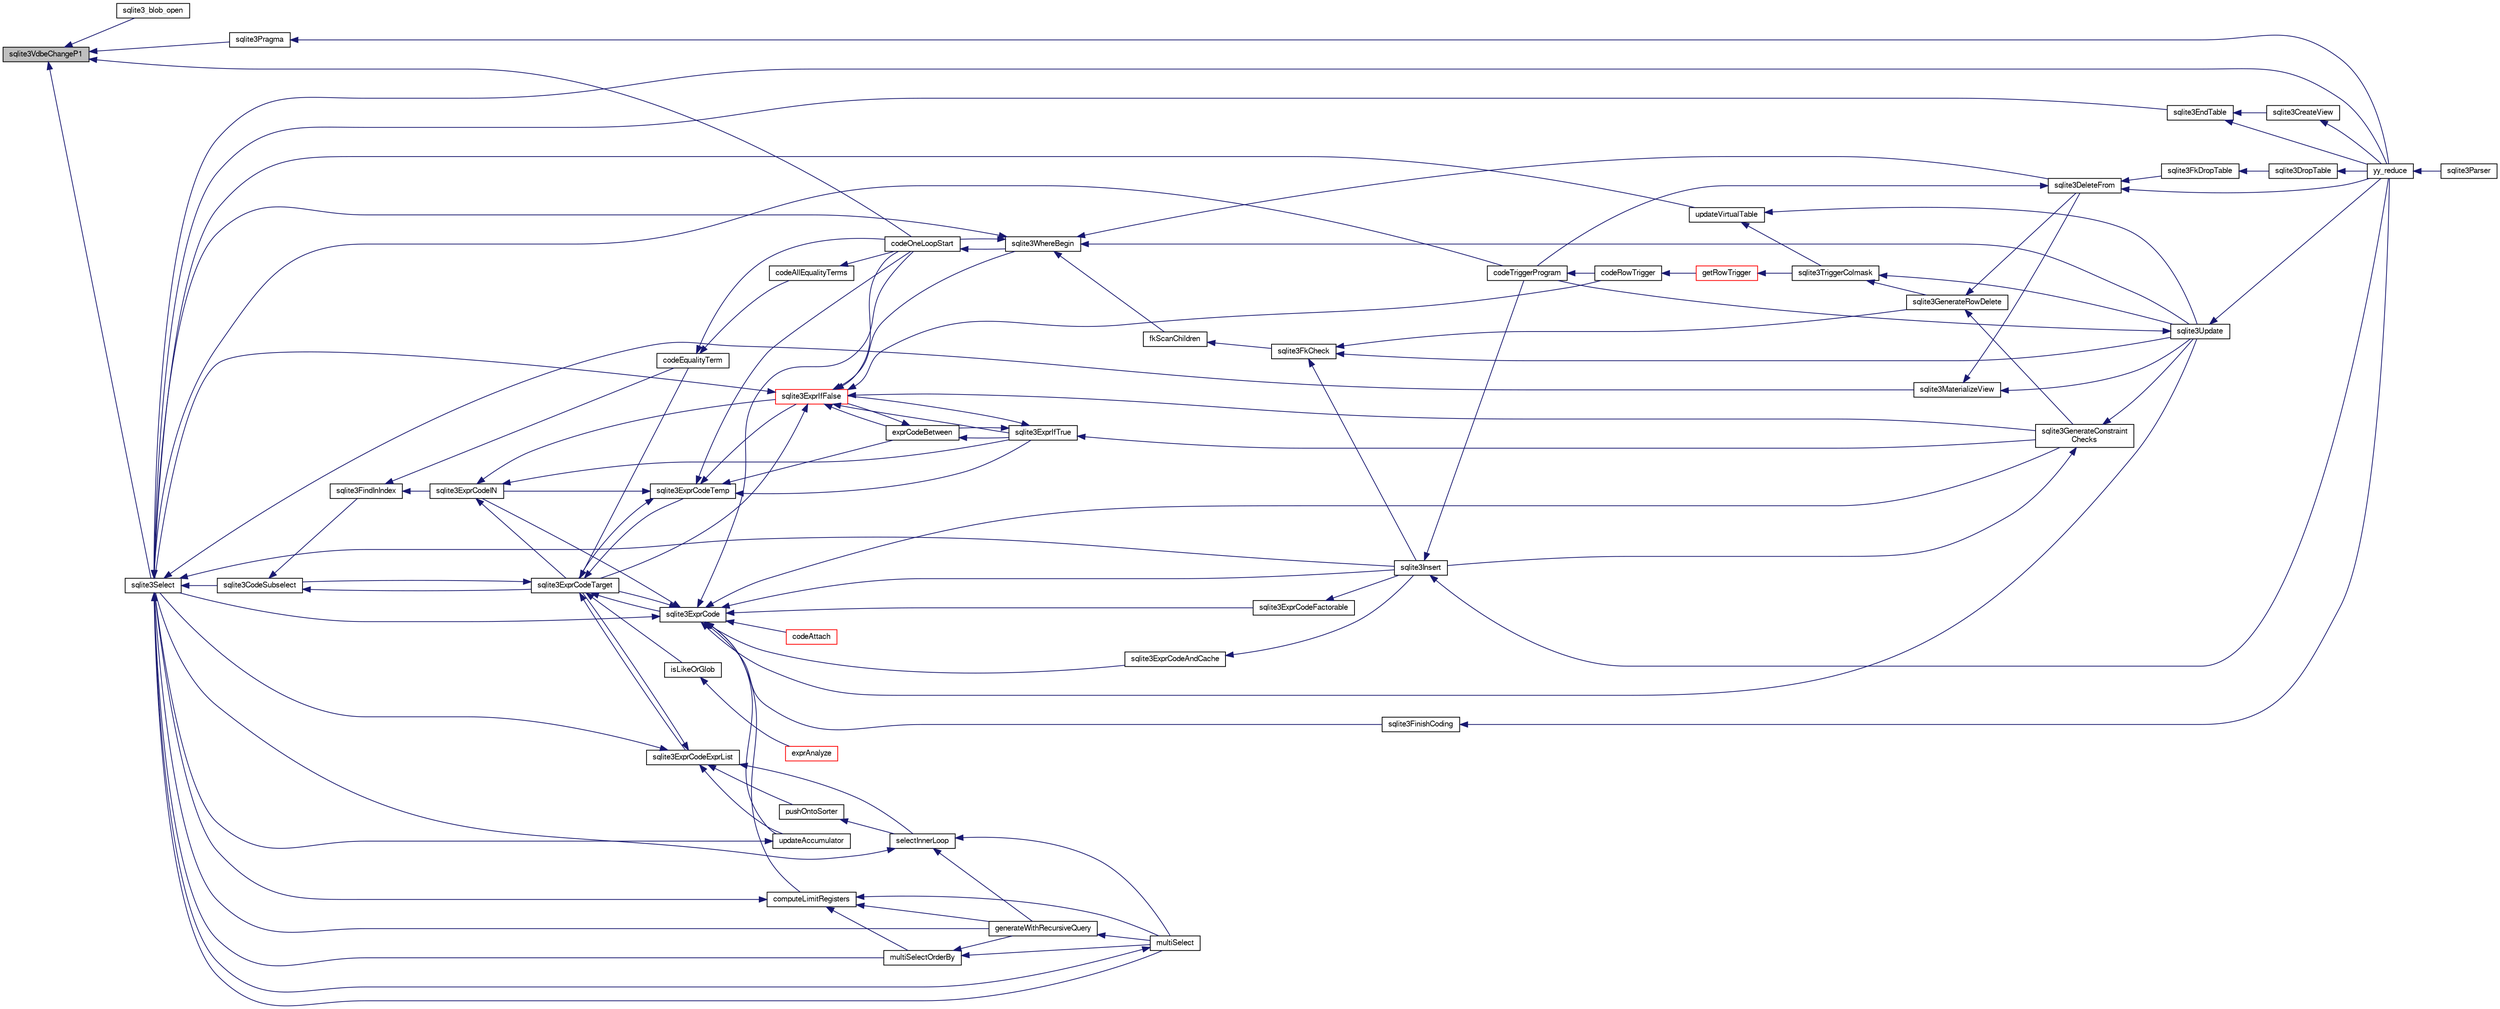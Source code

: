 digraph "sqlite3VdbeChangeP1"
{
  edge [fontname="FreeSans",fontsize="10",labelfontname="FreeSans",labelfontsize="10"];
  node [fontname="FreeSans",fontsize="10",shape=record];
  rankdir="LR";
  Node745717 [label="sqlite3VdbeChangeP1",height=0.2,width=0.4,color="black", fillcolor="grey75", style="filled", fontcolor="black"];
  Node745717 -> Node745718 [dir="back",color="midnightblue",fontsize="10",style="solid",fontname="FreeSans"];
  Node745718 [label="sqlite3_blob_open",height=0.2,width=0.4,color="black", fillcolor="white", style="filled",URL="$sqlite3_8h.html#adb8ad839a5bdd62a43785132bc7dd518"];
  Node745717 -> Node745719 [dir="back",color="midnightblue",fontsize="10",style="solid",fontname="FreeSans"];
  Node745719 [label="sqlite3Pragma",height=0.2,width=0.4,color="black", fillcolor="white", style="filled",URL="$sqlite3_8c.html#a111391370f58f8e6a6eca51fd34d62ed"];
  Node745719 -> Node745720 [dir="back",color="midnightblue",fontsize="10",style="solid",fontname="FreeSans"];
  Node745720 [label="yy_reduce",height=0.2,width=0.4,color="black", fillcolor="white", style="filled",URL="$sqlite3_8c.html#a7c419a9b25711c666a9a2449ef377f14"];
  Node745720 -> Node745721 [dir="back",color="midnightblue",fontsize="10",style="solid",fontname="FreeSans"];
  Node745721 [label="sqlite3Parser",height=0.2,width=0.4,color="black", fillcolor="white", style="filled",URL="$sqlite3_8c.html#a0327d71a5fabe0b6a343d78a2602e72a"];
  Node745717 -> Node745722 [dir="back",color="midnightblue",fontsize="10",style="solid",fontname="FreeSans"];
  Node745722 [label="sqlite3Select",height=0.2,width=0.4,color="black", fillcolor="white", style="filled",URL="$sqlite3_8c.html#a2465ee8c956209ba4b272477b7c21a45"];
  Node745722 -> Node745723 [dir="back",color="midnightblue",fontsize="10",style="solid",fontname="FreeSans"];
  Node745723 [label="sqlite3CodeSubselect",height=0.2,width=0.4,color="black", fillcolor="white", style="filled",URL="$sqlite3_8c.html#aa69b46d2204a1d1b110107a1be12ee0c"];
  Node745723 -> Node745724 [dir="back",color="midnightblue",fontsize="10",style="solid",fontname="FreeSans"];
  Node745724 [label="sqlite3FindInIndex",height=0.2,width=0.4,color="black", fillcolor="white", style="filled",URL="$sqlite3_8c.html#af7d8c56ab0231f44bb5f87b3fafeffb2"];
  Node745724 -> Node745725 [dir="back",color="midnightblue",fontsize="10",style="solid",fontname="FreeSans"];
  Node745725 [label="sqlite3ExprCodeIN",height=0.2,width=0.4,color="black", fillcolor="white", style="filled",URL="$sqlite3_8c.html#ad9cf4f5b5ffb90c24a4a0900c8626193"];
  Node745725 -> Node745726 [dir="back",color="midnightblue",fontsize="10",style="solid",fontname="FreeSans"];
  Node745726 [label="sqlite3ExprCodeTarget",height=0.2,width=0.4,color="black", fillcolor="white", style="filled",URL="$sqlite3_8c.html#a4f308397a0a3ed299ed31aaa1ae2a293"];
  Node745726 -> Node745723 [dir="back",color="midnightblue",fontsize="10",style="solid",fontname="FreeSans"];
  Node745726 -> Node745727 [dir="back",color="midnightblue",fontsize="10",style="solid",fontname="FreeSans"];
  Node745727 [label="sqlite3ExprCodeTemp",height=0.2,width=0.4,color="black", fillcolor="white", style="filled",URL="$sqlite3_8c.html#a3bc5c1ccb3c5851847e2aeb4a84ae1fc"];
  Node745727 -> Node745725 [dir="back",color="midnightblue",fontsize="10",style="solid",fontname="FreeSans"];
  Node745727 -> Node745726 [dir="back",color="midnightblue",fontsize="10",style="solid",fontname="FreeSans"];
  Node745727 -> Node745728 [dir="back",color="midnightblue",fontsize="10",style="solid",fontname="FreeSans"];
  Node745728 [label="exprCodeBetween",height=0.2,width=0.4,color="black", fillcolor="white", style="filled",URL="$sqlite3_8c.html#abd053493214542bca8f406f42145d173"];
  Node745728 -> Node745729 [dir="back",color="midnightblue",fontsize="10",style="solid",fontname="FreeSans"];
  Node745729 [label="sqlite3ExprIfTrue",height=0.2,width=0.4,color="black", fillcolor="white", style="filled",URL="$sqlite3_8c.html#ad93a55237c23e1b743ab1f59df1a1444"];
  Node745729 -> Node745728 [dir="back",color="midnightblue",fontsize="10",style="solid",fontname="FreeSans"];
  Node745729 -> Node745730 [dir="back",color="midnightblue",fontsize="10",style="solid",fontname="FreeSans"];
  Node745730 [label="sqlite3ExprIfFalse",height=0.2,width=0.4,color="red", fillcolor="white", style="filled",URL="$sqlite3_8c.html#af97ecccb5d56e321e118414b08f65b71"];
  Node745730 -> Node745726 [dir="back",color="midnightblue",fontsize="10",style="solid",fontname="FreeSans"];
  Node745730 -> Node745728 [dir="back",color="midnightblue",fontsize="10",style="solid",fontname="FreeSans"];
  Node745730 -> Node745729 [dir="back",color="midnightblue",fontsize="10",style="solid",fontname="FreeSans"];
  Node745730 -> Node745755 [dir="back",color="midnightblue",fontsize="10",style="solid",fontname="FreeSans"];
  Node745755 [label="sqlite3GenerateConstraint\lChecks",height=0.2,width=0.4,color="black", fillcolor="white", style="filled",URL="$sqlite3_8c.html#aef639c1e6a0c0a67ca6e7690ad931bd2"];
  Node745755 -> Node745753 [dir="back",color="midnightblue",fontsize="10",style="solid",fontname="FreeSans"];
  Node745753 [label="sqlite3Insert",height=0.2,width=0.4,color="black", fillcolor="white", style="filled",URL="$sqlite3_8c.html#a5b17c9c2000bae6bdff8e6be48d7dc2b"];
  Node745753 -> Node745746 [dir="back",color="midnightblue",fontsize="10",style="solid",fontname="FreeSans"];
  Node745746 [label="codeTriggerProgram",height=0.2,width=0.4,color="black", fillcolor="white", style="filled",URL="$sqlite3_8c.html#a120801f59d9281d201d2ff4b2606836e"];
  Node745746 -> Node745747 [dir="back",color="midnightblue",fontsize="10",style="solid",fontname="FreeSans"];
  Node745747 [label="codeRowTrigger",height=0.2,width=0.4,color="black", fillcolor="white", style="filled",URL="$sqlite3_8c.html#a463cea5aaaf388b560b206570a0022fc"];
  Node745747 -> Node745748 [dir="back",color="midnightblue",fontsize="10",style="solid",fontname="FreeSans"];
  Node745748 [label="getRowTrigger",height=0.2,width=0.4,color="red", fillcolor="white", style="filled",URL="$sqlite3_8c.html#a69626ef20b540d1a2b19cf56f3f45689"];
  Node745748 -> Node745754 [dir="back",color="midnightblue",fontsize="10",style="solid",fontname="FreeSans"];
  Node745754 [label="sqlite3TriggerColmask",height=0.2,width=0.4,color="black", fillcolor="white", style="filled",URL="$sqlite3_8c.html#acace8e99e37ae5e84ea03c65e820c540"];
  Node745754 -> Node745742 [dir="back",color="midnightblue",fontsize="10",style="solid",fontname="FreeSans"];
  Node745742 [label="sqlite3GenerateRowDelete",height=0.2,width=0.4,color="black", fillcolor="white", style="filled",URL="$sqlite3_8c.html#a2c76cbf3027fc18fdbb8cb4cd96b77d9"];
  Node745742 -> Node745743 [dir="back",color="midnightblue",fontsize="10",style="solid",fontname="FreeSans"];
  Node745743 [label="sqlite3DeleteFrom",height=0.2,width=0.4,color="black", fillcolor="white", style="filled",URL="$sqlite3_8c.html#ab9b4b45349188b49eabb23f94608a091"];
  Node745743 -> Node745744 [dir="back",color="midnightblue",fontsize="10",style="solid",fontname="FreeSans"];
  Node745744 [label="sqlite3FkDropTable",height=0.2,width=0.4,color="black", fillcolor="white", style="filled",URL="$sqlite3_8c.html#a1218c6fc74e89152ceaa4760e82f5ef9"];
  Node745744 -> Node745745 [dir="back",color="midnightblue",fontsize="10",style="solid",fontname="FreeSans"];
  Node745745 [label="sqlite3DropTable",height=0.2,width=0.4,color="black", fillcolor="white", style="filled",URL="$sqlite3_8c.html#a5534f77364b5568783c0e50db3c9defb"];
  Node745745 -> Node745720 [dir="back",color="midnightblue",fontsize="10",style="solid",fontname="FreeSans"];
  Node745743 -> Node745746 [dir="back",color="midnightblue",fontsize="10",style="solid",fontname="FreeSans"];
  Node745743 -> Node745720 [dir="back",color="midnightblue",fontsize="10",style="solid",fontname="FreeSans"];
  Node745742 -> Node745755 [dir="back",color="midnightblue",fontsize="10",style="solid",fontname="FreeSans"];
  Node745754 -> Node745751 [dir="back",color="midnightblue",fontsize="10",style="solid",fontname="FreeSans"];
  Node745751 [label="sqlite3Update",height=0.2,width=0.4,color="black", fillcolor="white", style="filled",URL="$sqlite3_8c.html#ac5aa67c46e8cc8174566fabe6809fafa"];
  Node745751 -> Node745746 [dir="back",color="midnightblue",fontsize="10",style="solid",fontname="FreeSans"];
  Node745751 -> Node745720 [dir="back",color="midnightblue",fontsize="10",style="solid",fontname="FreeSans"];
  Node745753 -> Node745720 [dir="back",color="midnightblue",fontsize="10",style="solid",fontname="FreeSans"];
  Node745755 -> Node745751 [dir="back",color="midnightblue",fontsize="10",style="solid",fontname="FreeSans"];
  Node745730 -> Node745722 [dir="back",color="midnightblue",fontsize="10",style="solid",fontname="FreeSans"];
  Node745730 -> Node745747 [dir="back",color="midnightblue",fontsize="10",style="solid",fontname="FreeSans"];
  Node745730 -> Node745760 [dir="back",color="midnightblue",fontsize="10",style="solid",fontname="FreeSans"];
  Node745760 [label="codeOneLoopStart",height=0.2,width=0.4,color="black", fillcolor="white", style="filled",URL="$sqlite3_8c.html#aa868875120b151c169cc79139ed6e008"];
  Node745760 -> Node745757 [dir="back",color="midnightblue",fontsize="10",style="solid",fontname="FreeSans"];
  Node745757 [label="sqlite3WhereBegin",height=0.2,width=0.4,color="black", fillcolor="white", style="filled",URL="$sqlite3_8c.html#acad049f5c9a96a8118cffd5e5ce89f7c"];
  Node745757 -> Node745743 [dir="back",color="midnightblue",fontsize="10",style="solid",fontname="FreeSans"];
  Node745757 -> Node745758 [dir="back",color="midnightblue",fontsize="10",style="solid",fontname="FreeSans"];
  Node745758 [label="fkScanChildren",height=0.2,width=0.4,color="black", fillcolor="white", style="filled",URL="$sqlite3_8c.html#a67c9dcb484336b3155e7a82a037d4691"];
  Node745758 -> Node745759 [dir="back",color="midnightblue",fontsize="10",style="solid",fontname="FreeSans"];
  Node745759 [label="sqlite3FkCheck",height=0.2,width=0.4,color="black", fillcolor="white", style="filled",URL="$sqlite3_8c.html#aa38fb76c7d6f48f19772877a41703b92"];
  Node745759 -> Node745742 [dir="back",color="midnightblue",fontsize="10",style="solid",fontname="FreeSans"];
  Node745759 -> Node745753 [dir="back",color="midnightblue",fontsize="10",style="solid",fontname="FreeSans"];
  Node745759 -> Node745751 [dir="back",color="midnightblue",fontsize="10",style="solid",fontname="FreeSans"];
  Node745757 -> Node745722 [dir="back",color="midnightblue",fontsize="10",style="solid",fontname="FreeSans"];
  Node745757 -> Node745751 [dir="back",color="midnightblue",fontsize="10",style="solid",fontname="FreeSans"];
  Node745757 -> Node745760 [dir="back",color="midnightblue",fontsize="10",style="solid",fontname="FreeSans"];
  Node745730 -> Node745757 [dir="back",color="midnightblue",fontsize="10",style="solid",fontname="FreeSans"];
  Node745729 -> Node745755 [dir="back",color="midnightblue",fontsize="10",style="solid",fontname="FreeSans"];
  Node745728 -> Node745730 [dir="back",color="midnightblue",fontsize="10",style="solid",fontname="FreeSans"];
  Node745727 -> Node745729 [dir="back",color="midnightblue",fontsize="10",style="solid",fontname="FreeSans"];
  Node745727 -> Node745730 [dir="back",color="midnightblue",fontsize="10",style="solid",fontname="FreeSans"];
  Node745727 -> Node745760 [dir="back",color="midnightblue",fontsize="10",style="solid",fontname="FreeSans"];
  Node745726 -> Node745761 [dir="back",color="midnightblue",fontsize="10",style="solid",fontname="FreeSans"];
  Node745761 [label="sqlite3ExprCode",height=0.2,width=0.4,color="black", fillcolor="white", style="filled",URL="$sqlite3_8c.html#a75f270fb0b111b86924cca4ea507b417"];
  Node745761 -> Node745725 [dir="back",color="midnightblue",fontsize="10",style="solid",fontname="FreeSans"];
  Node745761 -> Node745726 [dir="back",color="midnightblue",fontsize="10",style="solid",fontname="FreeSans"];
  Node745761 -> Node745762 [dir="back",color="midnightblue",fontsize="10",style="solid",fontname="FreeSans"];
  Node745762 [label="sqlite3ExprCodeFactorable",height=0.2,width=0.4,color="black", fillcolor="white", style="filled",URL="$sqlite3_8c.html#a843f7fd58eec5a683c1fd8435fcd1e84"];
  Node745762 -> Node745753 [dir="back",color="midnightblue",fontsize="10",style="solid",fontname="FreeSans"];
  Node745761 -> Node745763 [dir="back",color="midnightblue",fontsize="10",style="solid",fontname="FreeSans"];
  Node745763 [label="sqlite3ExprCodeAndCache",height=0.2,width=0.4,color="black", fillcolor="white", style="filled",URL="$sqlite3_8c.html#ae3e46527d9b7fc9cb9236d21a5e6b1d8"];
  Node745763 -> Node745753 [dir="back",color="midnightblue",fontsize="10",style="solid",fontname="FreeSans"];
  Node745761 -> Node745764 [dir="back",color="midnightblue",fontsize="10",style="solid",fontname="FreeSans"];
  Node745764 [label="codeAttach",height=0.2,width=0.4,color="red", fillcolor="white", style="filled",URL="$sqlite3_8c.html#ade4e9e30d828a19c191fdcb098676d5b"];
  Node745761 -> Node745767 [dir="back",color="midnightblue",fontsize="10",style="solid",fontname="FreeSans"];
  Node745767 [label="sqlite3FinishCoding",height=0.2,width=0.4,color="black", fillcolor="white", style="filled",URL="$sqlite3_8c.html#a651bc5b446c276c092705856d995b278"];
  Node745767 -> Node745720 [dir="back",color="midnightblue",fontsize="10",style="solid",fontname="FreeSans"];
  Node745761 -> Node745753 [dir="back",color="midnightblue",fontsize="10",style="solid",fontname="FreeSans"];
  Node745761 -> Node745755 [dir="back",color="midnightblue",fontsize="10",style="solid",fontname="FreeSans"];
  Node745761 -> Node745768 [dir="back",color="midnightblue",fontsize="10",style="solid",fontname="FreeSans"];
  Node745768 [label="computeLimitRegisters",height=0.2,width=0.4,color="black", fillcolor="white", style="filled",URL="$sqlite3_8c.html#ae9d37055e4905929b6f6cda5461e2f37"];
  Node745768 -> Node745769 [dir="back",color="midnightblue",fontsize="10",style="solid",fontname="FreeSans"];
  Node745769 [label="generateWithRecursiveQuery",height=0.2,width=0.4,color="black", fillcolor="white", style="filled",URL="$sqlite3_8c.html#ade2c3663fa9c3b9676507984b9483942"];
  Node745769 -> Node745770 [dir="back",color="midnightblue",fontsize="10",style="solid",fontname="FreeSans"];
  Node745770 [label="multiSelect",height=0.2,width=0.4,color="black", fillcolor="white", style="filled",URL="$sqlite3_8c.html#a6456c61f3d9b2389738753cedfa24fa7"];
  Node745770 -> Node745722 [dir="back",color="midnightblue",fontsize="10",style="solid",fontname="FreeSans"];
  Node745768 -> Node745770 [dir="back",color="midnightblue",fontsize="10",style="solid",fontname="FreeSans"];
  Node745768 -> Node745771 [dir="back",color="midnightblue",fontsize="10",style="solid",fontname="FreeSans"];
  Node745771 [label="multiSelectOrderBy",height=0.2,width=0.4,color="black", fillcolor="white", style="filled",URL="$sqlite3_8c.html#afcdb8488c6f4dfdadaf9f04bca35b808"];
  Node745771 -> Node745769 [dir="back",color="midnightblue",fontsize="10",style="solid",fontname="FreeSans"];
  Node745771 -> Node745770 [dir="back",color="midnightblue",fontsize="10",style="solid",fontname="FreeSans"];
  Node745768 -> Node745722 [dir="back",color="midnightblue",fontsize="10",style="solid",fontname="FreeSans"];
  Node745761 -> Node745772 [dir="back",color="midnightblue",fontsize="10",style="solid",fontname="FreeSans"];
  Node745772 [label="updateAccumulator",height=0.2,width=0.4,color="black", fillcolor="white", style="filled",URL="$sqlite3_8c.html#a1681660dd3ecd50c8727d6e56a537bd9"];
  Node745772 -> Node745722 [dir="back",color="midnightblue",fontsize="10",style="solid",fontname="FreeSans"];
  Node745761 -> Node745722 [dir="back",color="midnightblue",fontsize="10",style="solid",fontname="FreeSans"];
  Node745761 -> Node745751 [dir="back",color="midnightblue",fontsize="10",style="solid",fontname="FreeSans"];
  Node745761 -> Node745760 [dir="back",color="midnightblue",fontsize="10",style="solid",fontname="FreeSans"];
  Node745726 -> Node745773 [dir="back",color="midnightblue",fontsize="10",style="solid",fontname="FreeSans"];
  Node745773 [label="sqlite3ExprCodeExprList",height=0.2,width=0.4,color="black", fillcolor="white", style="filled",URL="$sqlite3_8c.html#a05b2b3dc3de7565de24eb3a2ff4e9566"];
  Node745773 -> Node745726 [dir="back",color="midnightblue",fontsize="10",style="solid",fontname="FreeSans"];
  Node745773 -> Node745774 [dir="back",color="midnightblue",fontsize="10",style="solid",fontname="FreeSans"];
  Node745774 [label="pushOntoSorter",height=0.2,width=0.4,color="black", fillcolor="white", style="filled",URL="$sqlite3_8c.html#a4555397beb584a386e7739cf022a6651"];
  Node745774 -> Node745775 [dir="back",color="midnightblue",fontsize="10",style="solid",fontname="FreeSans"];
  Node745775 [label="selectInnerLoop",height=0.2,width=0.4,color="black", fillcolor="white", style="filled",URL="$sqlite3_8c.html#ababe0933661ebe67eb0e6074bb1fd411"];
  Node745775 -> Node745769 [dir="back",color="midnightblue",fontsize="10",style="solid",fontname="FreeSans"];
  Node745775 -> Node745770 [dir="back",color="midnightblue",fontsize="10",style="solid",fontname="FreeSans"];
  Node745775 -> Node745722 [dir="back",color="midnightblue",fontsize="10",style="solid",fontname="FreeSans"];
  Node745773 -> Node745775 [dir="back",color="midnightblue",fontsize="10",style="solid",fontname="FreeSans"];
  Node745773 -> Node745772 [dir="back",color="midnightblue",fontsize="10",style="solid",fontname="FreeSans"];
  Node745773 -> Node745722 [dir="back",color="midnightblue",fontsize="10",style="solid",fontname="FreeSans"];
  Node745726 -> Node745776 [dir="back",color="midnightblue",fontsize="10",style="solid",fontname="FreeSans"];
  Node745776 [label="isLikeOrGlob",height=0.2,width=0.4,color="black", fillcolor="white", style="filled",URL="$sqlite3_8c.html#a6c38e495198bf8976f68d1a6ebd74a50"];
  Node745776 -> Node745777 [dir="back",color="midnightblue",fontsize="10",style="solid",fontname="FreeSans"];
  Node745777 [label="exprAnalyze",height=0.2,width=0.4,color="red", fillcolor="white", style="filled",URL="$sqlite3_8c.html#acb10e48c9a4184a4edd9bfd5b14ad0b7"];
  Node745726 -> Node745785 [dir="back",color="midnightblue",fontsize="10",style="solid",fontname="FreeSans"];
  Node745785 [label="codeEqualityTerm",height=0.2,width=0.4,color="black", fillcolor="white", style="filled",URL="$sqlite3_8c.html#ad88a57073f031452c9843e97f15acc47"];
  Node745785 -> Node745786 [dir="back",color="midnightblue",fontsize="10",style="solid",fontname="FreeSans"];
  Node745786 [label="codeAllEqualityTerms",height=0.2,width=0.4,color="black", fillcolor="white", style="filled",URL="$sqlite3_8c.html#a3095598b812500a4efe41bf17cd49381"];
  Node745786 -> Node745760 [dir="back",color="midnightblue",fontsize="10",style="solid",fontname="FreeSans"];
  Node745785 -> Node745760 [dir="back",color="midnightblue",fontsize="10",style="solid",fontname="FreeSans"];
  Node745725 -> Node745729 [dir="back",color="midnightblue",fontsize="10",style="solid",fontname="FreeSans"];
  Node745725 -> Node745730 [dir="back",color="midnightblue",fontsize="10",style="solid",fontname="FreeSans"];
  Node745724 -> Node745785 [dir="back",color="midnightblue",fontsize="10",style="solid",fontname="FreeSans"];
  Node745723 -> Node745726 [dir="back",color="midnightblue",fontsize="10",style="solid",fontname="FreeSans"];
  Node745722 -> Node745736 [dir="back",color="midnightblue",fontsize="10",style="solid",fontname="FreeSans"];
  Node745736 [label="sqlite3EndTable",height=0.2,width=0.4,color="black", fillcolor="white", style="filled",URL="$sqlite3_8c.html#a7b5f2c66c0f0b6f819d970ca389768b0"];
  Node745736 -> Node745737 [dir="back",color="midnightblue",fontsize="10",style="solid",fontname="FreeSans"];
  Node745737 [label="sqlite3CreateView",height=0.2,width=0.4,color="black", fillcolor="white", style="filled",URL="$sqlite3_8c.html#a9d85cb00ff71dee5cd9a019503a6982e"];
  Node745737 -> Node745720 [dir="back",color="midnightblue",fontsize="10",style="solid",fontname="FreeSans"];
  Node745736 -> Node745720 [dir="back",color="midnightblue",fontsize="10",style="solid",fontname="FreeSans"];
  Node745722 -> Node745787 [dir="back",color="midnightblue",fontsize="10",style="solid",fontname="FreeSans"];
  Node745787 [label="sqlite3MaterializeView",height=0.2,width=0.4,color="black", fillcolor="white", style="filled",URL="$sqlite3_8c.html#a4557984b0b75f998fb0c3f231c9b1def"];
  Node745787 -> Node745743 [dir="back",color="midnightblue",fontsize="10",style="solid",fontname="FreeSans"];
  Node745787 -> Node745751 [dir="back",color="midnightblue",fontsize="10",style="solid",fontname="FreeSans"];
  Node745722 -> Node745753 [dir="back",color="midnightblue",fontsize="10",style="solid",fontname="FreeSans"];
  Node745722 -> Node745769 [dir="back",color="midnightblue",fontsize="10",style="solid",fontname="FreeSans"];
  Node745722 -> Node745770 [dir="back",color="midnightblue",fontsize="10",style="solid",fontname="FreeSans"];
  Node745722 -> Node745771 [dir="back",color="midnightblue",fontsize="10",style="solid",fontname="FreeSans"];
  Node745722 -> Node745746 [dir="back",color="midnightblue",fontsize="10",style="solid",fontname="FreeSans"];
  Node745722 -> Node745788 [dir="back",color="midnightblue",fontsize="10",style="solid",fontname="FreeSans"];
  Node745788 [label="updateVirtualTable",height=0.2,width=0.4,color="black", fillcolor="white", style="filled",URL="$sqlite3_8c.html#a740220531db9293c39a2cdd7da3f74e1"];
  Node745788 -> Node745754 [dir="back",color="midnightblue",fontsize="10",style="solid",fontname="FreeSans"];
  Node745788 -> Node745751 [dir="back",color="midnightblue",fontsize="10",style="solid",fontname="FreeSans"];
  Node745722 -> Node745720 [dir="back",color="midnightblue",fontsize="10",style="solid",fontname="FreeSans"];
  Node745717 -> Node745760 [dir="back",color="midnightblue",fontsize="10",style="solid",fontname="FreeSans"];
}
